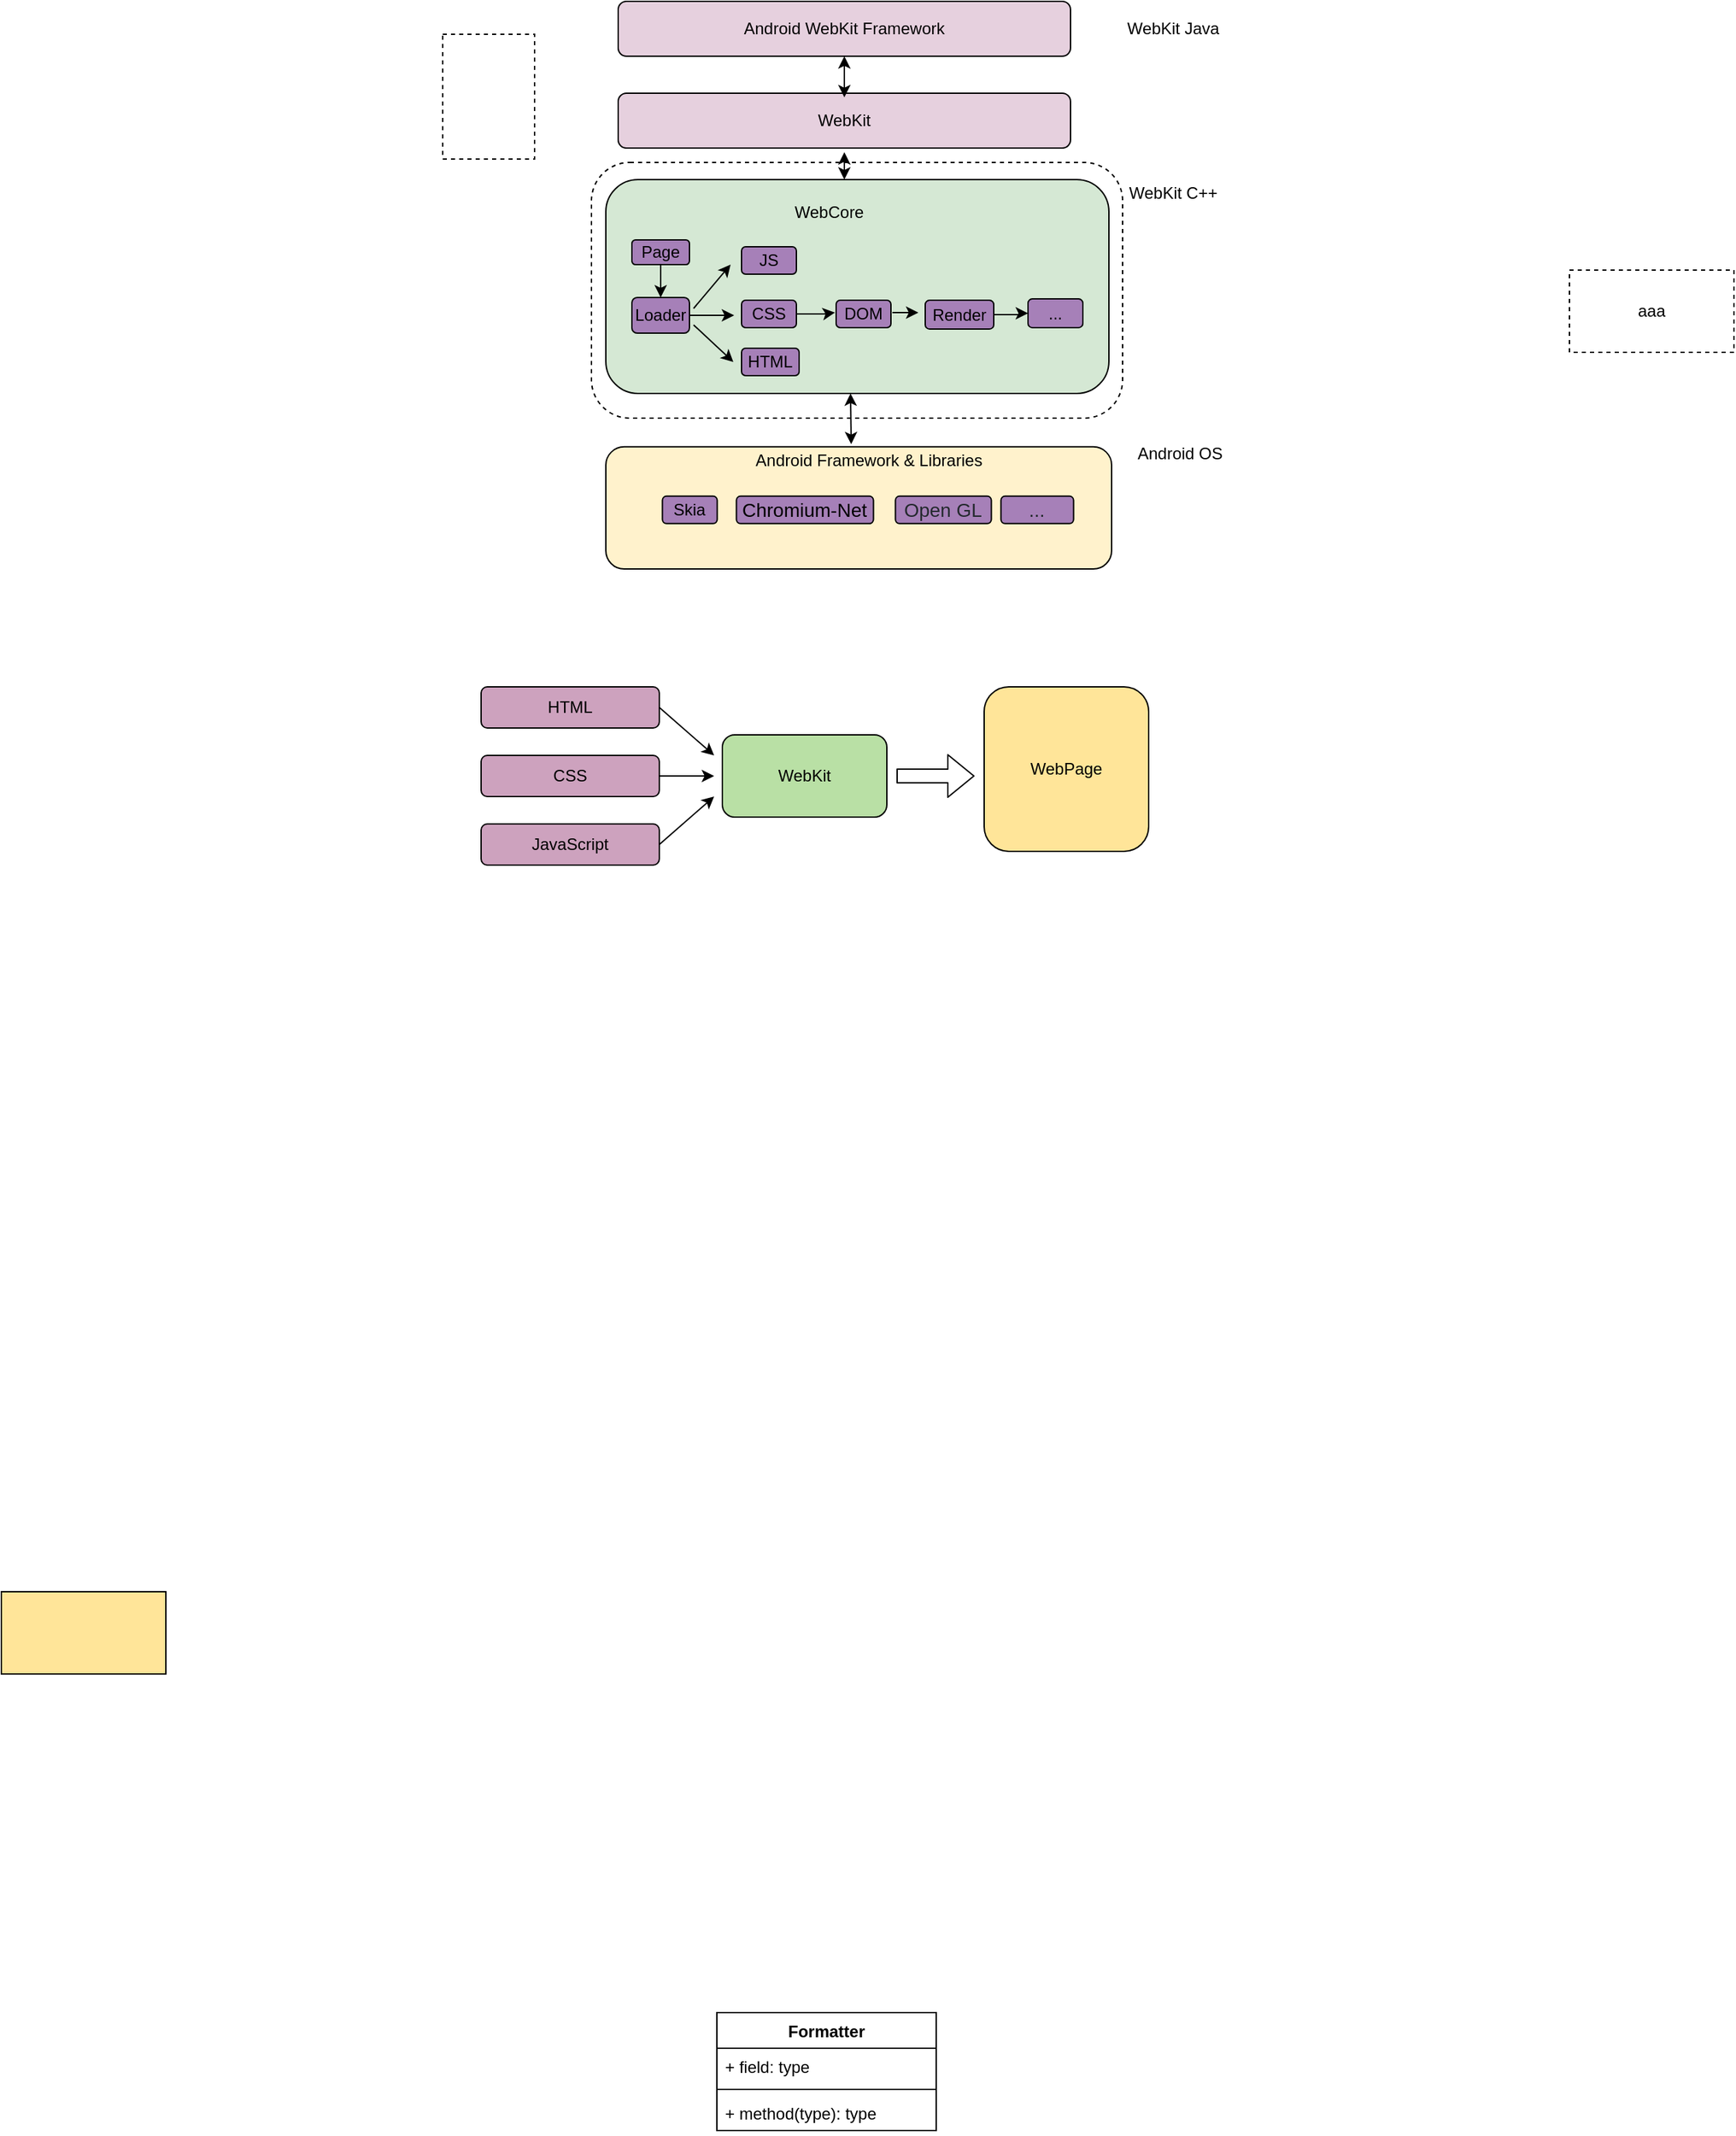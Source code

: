 <mxfile version="14.9.7" type="github">
  <diagram id="xG9WrDhXwfoE1JoBaSLJ" name="Page-1">
    <mxGraphModel dx="2125" dy="731" grid="0" gridSize="10" guides="1" tooltips="1" connect="1" arrows="1" fold="1" page="1" pageScale="1" pageWidth="827" pageHeight="1169" math="0" shadow="0">
      <root>
        <mxCell id="0" />
        <mxCell id="1" parent="0" />
        <mxCell id="V0x4IGZ1ICtQj0jvs1d1-1" value="Android WebKit Framework" style="rounded=1;whiteSpace=wrap;html=1;fillColor=#E6D0DE;" parent="1" vertex="1">
          <mxGeometry x="240" y="120" width="330" height="40" as="geometry" />
        </mxCell>
        <mxCell id="V0x4IGZ1ICtQj0jvs1d1-2" value="WebKit" style="rounded=1;whiteSpace=wrap;html=1;fillColor=#E6D0DE;" parent="1" vertex="1">
          <mxGeometry x="240" y="187" width="330" height="40" as="geometry" />
        </mxCell>
        <mxCell id="V0x4IGZ1ICtQj0jvs1d1-3" value="" style="rounded=1;whiteSpace=wrap;html=1;fillColor=#FFF2CC;" parent="1" vertex="1">
          <mxGeometry x="231" y="444.92" width="369" height="89.08" as="geometry" />
        </mxCell>
        <mxCell id="V0x4IGZ1ICtQj0jvs1d1-7" value="Android Framework &amp;amp; Libraries" style="text;html=1;strokeColor=none;fillColor=none;align=center;verticalAlign=middle;whiteSpace=wrap;rounded=0;" parent="1" vertex="1">
          <mxGeometry x="338.25" y="444.92" width="170" height="20" as="geometry" />
        </mxCell>
        <mxCell id="V0x4IGZ1ICtQj0jvs1d1-8" value="" style="rounded=1;whiteSpace=wrap;html=1;fillColor=#D5E8D4;" parent="1" vertex="1">
          <mxGeometry x="231" y="250" width="367" height="156" as="geometry" />
        </mxCell>
        <mxCell id="V0x4IGZ1ICtQj0jvs1d1-9" value="WebCore" style="text;html=1;strokeColor=none;fillColor=none;align=center;verticalAlign=middle;whiteSpace=wrap;rounded=0;" parent="1" vertex="1">
          <mxGeometry x="324" y="264" width="140" height="20" as="geometry" />
        </mxCell>
        <mxCell id="V0x4IGZ1ICtQj0jvs1d1-10" value="Skia" style="rounded=1;whiteSpace=wrap;html=1;fillColor=#A680B8;" parent="1" vertex="1">
          <mxGeometry x="272.25" y="480.92" width="40" height="20" as="geometry" />
        </mxCell>
        <mxCell id="V0x4IGZ1ICtQj0jvs1d1-11" value="&lt;span style=&quot;font-size: 14px ; background-color: rgb(166 , 128 , 184)&quot;&gt;Chromium-Net&lt;/span&gt;" style="rounded=1;whiteSpace=wrap;html=1;fillColor=#A680B8;" parent="1" vertex="1">
          <mxGeometry x="326.25" y="480.92" width="100" height="20" as="geometry" />
        </mxCell>
        <mxCell id="V0x4IGZ1ICtQj0jvs1d1-12" value="&lt;font color=&quot;#24292e&quot;&gt;&lt;span style=&quot;font-size: 14px ; background-color: rgb(166 , 128 , 184)&quot;&gt;Open GL&lt;/span&gt;&lt;/font&gt;" style="rounded=1;whiteSpace=wrap;html=1;fillColor=#A680B8;" parent="1" vertex="1">
          <mxGeometry x="442.25" y="480.92" width="70" height="20" as="geometry" />
        </mxCell>
        <mxCell id="V0x4IGZ1ICtQj0jvs1d1-67" style="edgeStyle=orthogonalEdgeStyle;rounded=0;orthogonalLoop=1;jettySize=auto;html=1;exitX=0.5;exitY=1;exitDx=0;exitDy=0;entryX=0.5;entryY=0;entryDx=0;entryDy=0;" parent="1" source="V0x4IGZ1ICtQj0jvs1d1-13" target="V0x4IGZ1ICtQj0jvs1d1-14" edge="1">
          <mxGeometry relative="1" as="geometry" />
        </mxCell>
        <mxCell id="V0x4IGZ1ICtQj0jvs1d1-13" value="Page" style="rounded=1;whiteSpace=wrap;html=1;fillColor=#A680B8;" parent="1" vertex="1">
          <mxGeometry x="250" y="294" width="42" height="18" as="geometry" />
        </mxCell>
        <mxCell id="V0x4IGZ1ICtQj0jvs1d1-79" style="edgeStyle=orthogonalEdgeStyle;rounded=0;orthogonalLoop=1;jettySize=auto;html=1;exitX=1;exitY=0.5;exitDx=0;exitDy=0;" parent="1" source="V0x4IGZ1ICtQj0jvs1d1-14" edge="1">
          <mxGeometry relative="1" as="geometry">
            <mxPoint x="324.6" y="349.2" as="targetPoint" />
          </mxGeometry>
        </mxCell>
        <mxCell id="V0x4IGZ1ICtQj0jvs1d1-14" value="Loader" style="rounded=1;whiteSpace=wrap;html=1;fillColor=#A680B8;" parent="1" vertex="1">
          <mxGeometry x="250" y="336" width="42" height="26" as="geometry" />
        </mxCell>
        <mxCell id="V0x4IGZ1ICtQj0jvs1d1-69" value="" style="edgeStyle=orthogonalEdgeStyle;rounded=0;orthogonalLoop=1;jettySize=auto;html=1;startArrow=none;" parent="1" source="V0x4IGZ1ICtQj0jvs1d1-16" target="V0x4IGZ1ICtQj0jvs1d1-49" edge="1">
          <mxGeometry relative="1" as="geometry" />
        </mxCell>
        <mxCell id="V0x4IGZ1ICtQj0jvs1d1-15" value="DOM" style="rounded=1;whiteSpace=wrap;html=1;fillColor=#A680B8;" parent="1" vertex="1">
          <mxGeometry x="399" y="338" width="40" height="20" as="geometry" />
        </mxCell>
        <mxCell id="V0x4IGZ1ICtQj0jvs1d1-71" style="edgeStyle=orthogonalEdgeStyle;rounded=0;orthogonalLoop=1;jettySize=auto;html=1;" parent="1" source="V0x4IGZ1ICtQj0jvs1d1-17" edge="1">
          <mxGeometry relative="1" as="geometry">
            <mxPoint x="398.2" y="347" as="targetPoint" />
          </mxGeometry>
        </mxCell>
        <mxCell id="V0x4IGZ1ICtQj0jvs1d1-17" value="CSS" style="rounded=1;whiteSpace=wrap;html=1;fillColor=#A680B8;" parent="1" vertex="1">
          <mxGeometry x="330" y="338" width="40" height="20" as="geometry" />
        </mxCell>
        <mxCell id="V0x4IGZ1ICtQj0jvs1d1-18" value="JS" style="rounded=1;whiteSpace=wrap;html=1;fillColor=#A680B8;" parent="1" vertex="1">
          <mxGeometry x="330" y="299" width="40" height="20" as="geometry" />
        </mxCell>
        <mxCell id="V0x4IGZ1ICtQj0jvs1d1-19" value="HTML" style="rounded=1;whiteSpace=wrap;html=1;fillColor=#CDA2BE;" parent="1" vertex="1">
          <mxGeometry x="140" y="620" width="130" height="30" as="geometry" />
        </mxCell>
        <mxCell id="V0x4IGZ1ICtQj0jvs1d1-24" style="edgeStyle=orthogonalEdgeStyle;rounded=0;orthogonalLoop=1;jettySize=auto;html=1;" parent="1" source="V0x4IGZ1ICtQj0jvs1d1-20" edge="1">
          <mxGeometry relative="1" as="geometry">
            <mxPoint x="310" y="685" as="targetPoint" />
          </mxGeometry>
        </mxCell>
        <mxCell id="V0x4IGZ1ICtQj0jvs1d1-20" value="CSS" style="rounded=1;whiteSpace=wrap;html=1;fillColor=#CDA2BE;" parent="1" vertex="1">
          <mxGeometry x="140" y="670" width="130" height="30" as="geometry" />
        </mxCell>
        <mxCell id="V0x4IGZ1ICtQj0jvs1d1-21" value="JavaScript" style="rounded=1;whiteSpace=wrap;html=1;fillColor=#CDA2BE;" parent="1" vertex="1">
          <mxGeometry x="140" y="720" width="130" height="30" as="geometry" />
        </mxCell>
        <mxCell id="V0x4IGZ1ICtQj0jvs1d1-22" value="WebKit" style="rounded=1;whiteSpace=wrap;html=1;fillColor=#B9E0A5;" parent="1" vertex="1">
          <mxGeometry x="316" y="655" width="120" height="60" as="geometry" />
        </mxCell>
        <mxCell id="V0x4IGZ1ICtQj0jvs1d1-26" value="" style="endArrow=classic;html=1;exitX=1;exitY=0.5;exitDx=0;exitDy=0;" parent="1" source="V0x4IGZ1ICtQj0jvs1d1-19" edge="1">
          <mxGeometry width="50" height="50" relative="1" as="geometry">
            <mxPoint x="430" y="750" as="sourcePoint" />
            <mxPoint x="310" y="670" as="targetPoint" />
          </mxGeometry>
        </mxCell>
        <mxCell id="V0x4IGZ1ICtQj0jvs1d1-27" value="" style="endArrow=classic;html=1;exitX=1;exitY=0.5;exitDx=0;exitDy=0;" parent="1" source="V0x4IGZ1ICtQj0jvs1d1-21" edge="1">
          <mxGeometry width="50" height="50" relative="1" as="geometry">
            <mxPoint x="270" y="770" as="sourcePoint" />
            <mxPoint x="310" y="700" as="targetPoint" />
          </mxGeometry>
        </mxCell>
        <mxCell id="V0x4IGZ1ICtQj0jvs1d1-28" value="WebPage" style="rounded=1;whiteSpace=wrap;html=1;fillColor=#FFE599;" parent="1" vertex="1">
          <mxGeometry x="507" y="620" width="120" height="120" as="geometry" />
        </mxCell>
        <mxCell id="V0x4IGZ1ICtQj0jvs1d1-29" value="" style="shape=flexArrow;endArrow=classic;html=1;exitX=1;exitY=0.5;exitDx=0;exitDy=0;" parent="1" edge="1">
          <mxGeometry width="50" height="50" relative="1" as="geometry">
            <mxPoint x="443" y="685" as="sourcePoint" />
            <mxPoint x="500" y="685" as="targetPoint" />
          </mxGeometry>
        </mxCell>
        <mxCell id="V0x4IGZ1ICtQj0jvs1d1-31" value="" style="rounded=0;whiteSpace=wrap;html=1;fillColor=#FFE599;" parent="1" vertex="1">
          <mxGeometry x="-210" y="1280" width="120" height="60" as="geometry" />
        </mxCell>
        <mxCell id="V0x4IGZ1ICtQj0jvs1d1-32" value="" style="rounded=1;whiteSpace=wrap;html=1;fillColor=none;dashed=1;" parent="1" vertex="1">
          <mxGeometry x="220.5" y="237.5" width="387.5" height="186.5" as="geometry" />
        </mxCell>
        <mxCell id="V0x4IGZ1ICtQj0jvs1d1-33" value="&lt;font color=&quot;#24292e&quot;&gt;&lt;span style=&quot;font-size: 14px ; background-color: rgb(166 , 128 , 184)&quot;&gt;...&lt;/span&gt;&lt;/font&gt;" style="rounded=1;whiteSpace=wrap;html=1;fillColor=#A680B8;" parent="1" vertex="1">
          <mxGeometry x="519.25" y="480.92" width="53" height="20" as="geometry" />
        </mxCell>
        <mxCell id="V0x4IGZ1ICtQj0jvs1d1-34" value="WebKit Java" style="text;html=1;strokeColor=none;fillColor=none;align=center;verticalAlign=middle;whiteSpace=wrap;rounded=0;dashed=1;" parent="1" vertex="1">
          <mxGeometry x="610" y="130" width="70" height="20" as="geometry" />
        </mxCell>
        <mxCell id="V0x4IGZ1ICtQj0jvs1d1-35" value="WebKit C++" style="text;html=1;strokeColor=none;fillColor=none;align=center;verticalAlign=middle;whiteSpace=wrap;rounded=0;dashed=1;" parent="1" vertex="1">
          <mxGeometry x="610" y="250" width="70" height="20" as="geometry" />
        </mxCell>
        <mxCell id="V0x4IGZ1ICtQj0jvs1d1-36" value="Android OS" style="text;html=1;strokeColor=none;fillColor=none;align=center;verticalAlign=middle;whiteSpace=wrap;rounded=0;dashed=1;" parent="1" vertex="1">
          <mxGeometry x="615" y="440" width="70" height="20" as="geometry" />
        </mxCell>
        <mxCell id="V0x4IGZ1ICtQj0jvs1d1-37" value="HTML" style="rounded=1;whiteSpace=wrap;html=1;fillColor=#A680B8;" parent="1" vertex="1">
          <mxGeometry x="330" y="373" width="42" height="20" as="geometry" />
        </mxCell>
        <mxCell id="V0x4IGZ1ICtQj0jvs1d1-49" value="..." style="rounded=1;whiteSpace=wrap;html=1;fillColor=#A680B8;" parent="1" vertex="1">
          <mxGeometry x="539" y="337" width="40" height="21" as="geometry" />
        </mxCell>
        <mxCell id="V0x4IGZ1ICtQj0jvs1d1-50" value="" style="rounded=0;whiteSpace=wrap;html=1;dashed=1;fillColor=none;" parent="1" vertex="1">
          <mxGeometry x="112" y="144" width="67" height="91" as="geometry" />
        </mxCell>
        <mxCell id="V0x4IGZ1ICtQj0jvs1d1-52" value="" style="endArrow=classic;startArrow=classic;html=1;" parent="1" edge="1">
          <mxGeometry width="50" height="50" relative="1" as="geometry">
            <mxPoint x="405" y="190" as="sourcePoint" />
            <mxPoint x="405" y="160" as="targetPoint" />
          </mxGeometry>
        </mxCell>
        <mxCell id="V0x4IGZ1ICtQj0jvs1d1-55" value="" style="endArrow=classic;startArrow=classic;html=1;entryX=0.5;entryY=1;entryDx=0;entryDy=0;" parent="1" edge="1">
          <mxGeometry width="50" height="50" relative="1" as="geometry">
            <mxPoint x="410" y="443" as="sourcePoint" />
            <mxPoint x="409.5" y="406" as="targetPoint" />
          </mxGeometry>
        </mxCell>
        <mxCell id="V0x4IGZ1ICtQj0jvs1d1-56" value="" style="endArrow=classic;startArrow=classic;html=1;" parent="1" edge="1">
          <mxGeometry width="50" height="50" relative="1" as="geometry">
            <mxPoint x="405" y="250" as="sourcePoint" />
            <mxPoint x="405" y="230" as="targetPoint" />
          </mxGeometry>
        </mxCell>
        <mxCell id="V0x4IGZ1ICtQj0jvs1d1-57" value="aaa" style="rounded=0;whiteSpace=wrap;html=1;dashed=1;fillColor=none;" parent="1" vertex="1">
          <mxGeometry x="934" y="316" width="120" height="60" as="geometry" />
        </mxCell>
        <mxCell id="V0x4IGZ1ICtQj0jvs1d1-16" value="Render" style="rounded=1;whiteSpace=wrap;html=1;fillColor=#A680B8;" parent="1" vertex="1">
          <mxGeometry x="464" y="338" width="50" height="21" as="geometry" />
        </mxCell>
        <mxCell id="V0x4IGZ1ICtQj0jvs1d1-81" value="" style="endArrow=classic;html=1;" parent="1" edge="1">
          <mxGeometry width="50" height="50" relative="1" as="geometry">
            <mxPoint x="295" y="344" as="sourcePoint" />
            <mxPoint x="322" y="312" as="targetPoint" />
          </mxGeometry>
        </mxCell>
        <mxCell id="V0x4IGZ1ICtQj0jvs1d1-82" value="" style="endArrow=classic;html=1;" parent="1" edge="1">
          <mxGeometry width="50" height="50" relative="1" as="geometry">
            <mxPoint x="295" y="356" as="sourcePoint" />
            <mxPoint x="324" y="383" as="targetPoint" />
          </mxGeometry>
        </mxCell>
        <mxCell id="V0x4IGZ1ICtQj0jvs1d1-83" value="" style="endArrow=classic;html=1;" parent="1" edge="1">
          <mxGeometry width="50" height="50" relative="1" as="geometry">
            <mxPoint x="440" y="347" as="sourcePoint" />
            <mxPoint x="459" y="347" as="targetPoint" />
          </mxGeometry>
        </mxCell>
        <mxCell id="4YF0Ubsl6jOTYOgjGutj-1" value="Formatter" style="swimlane;fontStyle=1;align=center;verticalAlign=top;childLayout=stackLayout;horizontal=1;startSize=26;horizontalStack=0;resizeParent=1;resizeParentMax=0;resizeLast=0;collapsible=1;marginBottom=0;" vertex="1" parent="1">
          <mxGeometry x="312" y="1587" width="160" height="86" as="geometry" />
        </mxCell>
        <mxCell id="4YF0Ubsl6jOTYOgjGutj-2" value="+ field: type" style="text;strokeColor=none;fillColor=none;align=left;verticalAlign=top;spacingLeft=4;spacingRight=4;overflow=hidden;rotatable=0;points=[[0,0.5],[1,0.5]];portConstraint=eastwest;" vertex="1" parent="4YF0Ubsl6jOTYOgjGutj-1">
          <mxGeometry y="26" width="160" height="26" as="geometry" />
        </mxCell>
        <mxCell id="4YF0Ubsl6jOTYOgjGutj-3" value="" style="line;strokeWidth=1;fillColor=none;align=left;verticalAlign=middle;spacingTop=-1;spacingLeft=3;spacingRight=3;rotatable=0;labelPosition=right;points=[];portConstraint=eastwest;" vertex="1" parent="4YF0Ubsl6jOTYOgjGutj-1">
          <mxGeometry y="52" width="160" height="8" as="geometry" />
        </mxCell>
        <mxCell id="4YF0Ubsl6jOTYOgjGutj-4" value="+ method(type): type" style="text;strokeColor=none;fillColor=none;align=left;verticalAlign=top;spacingLeft=4;spacingRight=4;overflow=hidden;rotatable=0;points=[[0,0.5],[1,0.5]];portConstraint=eastwest;" vertex="1" parent="4YF0Ubsl6jOTYOgjGutj-1">
          <mxGeometry y="60" width="160" height="26" as="geometry" />
        </mxCell>
      </root>
    </mxGraphModel>
  </diagram>
</mxfile>
